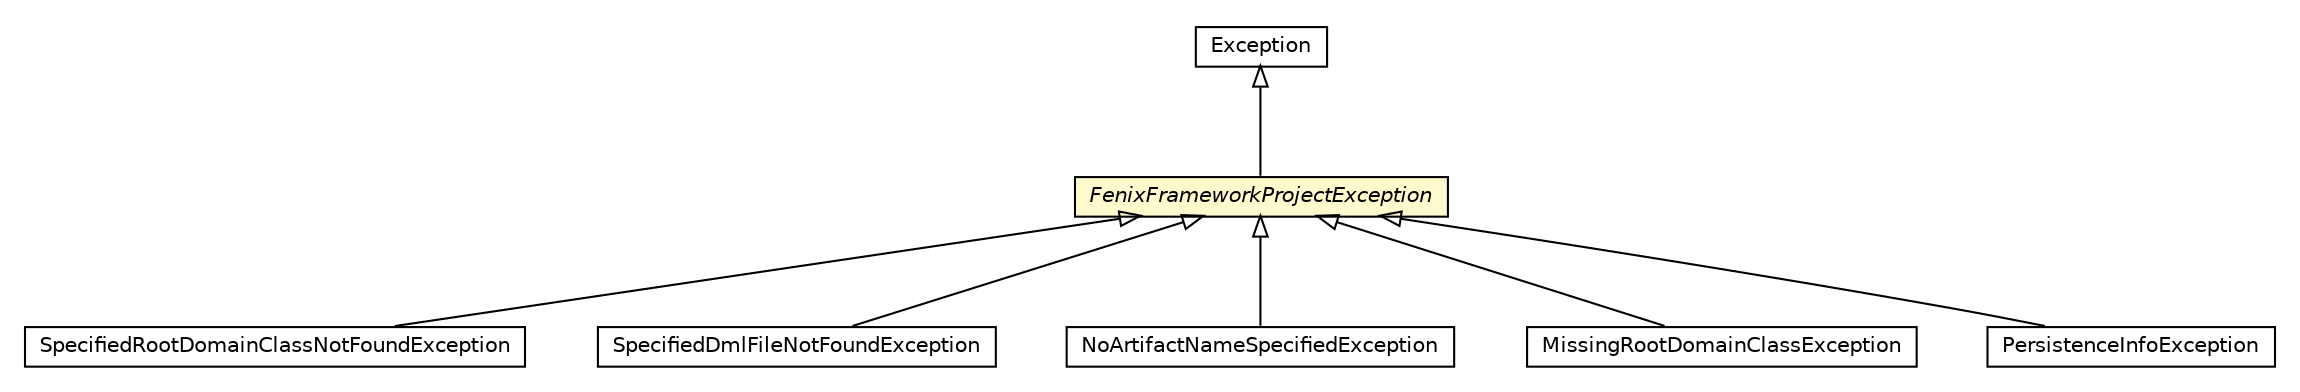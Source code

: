 #!/usr/local/bin/dot
#
# Class diagram 
# Generated by UMLGraph version 5.1 (http://www.umlgraph.org/)
#

digraph G {
	edge [fontname="Helvetica",fontsize=10,labelfontname="Helvetica",labelfontsize=10];
	node [fontname="Helvetica",fontsize=10,shape=plaintext];
	nodesep=0.25;
	ranksep=0.5;
	// pt.ist.fenixframework.project.exception.SpecifiedRootDomainClassNotFoundException
	c23741 [label=<<table title="pt.ist.fenixframework.project.exception.SpecifiedRootDomainClassNotFoundException" border="0" cellborder="1" cellspacing="0" cellpadding="2" port="p" href="./SpecifiedRootDomainClassNotFoundException.html">
		<tr><td><table border="0" cellspacing="0" cellpadding="1">
<tr><td align="center" balign="center"> SpecifiedRootDomainClassNotFoundException </td></tr>
		</table></td></tr>
		</table>>, fontname="Helvetica", fontcolor="black", fontsize=10.0];
	// pt.ist.fenixframework.project.exception.SpecifiedDmlFileNotFoundException
	c23742 [label=<<table title="pt.ist.fenixframework.project.exception.SpecifiedDmlFileNotFoundException" border="0" cellborder="1" cellspacing="0" cellpadding="2" port="p" href="./SpecifiedDmlFileNotFoundException.html">
		<tr><td><table border="0" cellspacing="0" cellpadding="1">
<tr><td align="center" balign="center"> SpecifiedDmlFileNotFoundException </td></tr>
		</table></td></tr>
		</table>>, fontname="Helvetica", fontcolor="black", fontsize=10.0];
	// pt.ist.fenixframework.project.exception.NoArtifactNameSpecifiedException
	c23743 [label=<<table title="pt.ist.fenixframework.project.exception.NoArtifactNameSpecifiedException" border="0" cellborder="1" cellspacing="0" cellpadding="2" port="p" href="./NoArtifactNameSpecifiedException.html">
		<tr><td><table border="0" cellspacing="0" cellpadding="1">
<tr><td align="center" balign="center"> NoArtifactNameSpecifiedException </td></tr>
		</table></td></tr>
		</table>>, fontname="Helvetica", fontcolor="black", fontsize=10.0];
	// pt.ist.fenixframework.project.exception.MissingRootDomainClassException
	c23744 [label=<<table title="pt.ist.fenixframework.project.exception.MissingRootDomainClassException" border="0" cellborder="1" cellspacing="0" cellpadding="2" port="p" href="./MissingRootDomainClassException.html">
		<tr><td><table border="0" cellspacing="0" cellpadding="1">
<tr><td align="center" balign="center"> MissingRootDomainClassException </td></tr>
		</table></td></tr>
		</table>>, fontname="Helvetica", fontcolor="black", fontsize=10.0];
	// pt.ist.fenixframework.project.exception.FenixFrameworkProjectException
	c23745 [label=<<table title="pt.ist.fenixframework.project.exception.FenixFrameworkProjectException" border="0" cellborder="1" cellspacing="0" cellpadding="2" port="p" bgcolor="lemonChiffon" href="./FenixFrameworkProjectException.html">
		<tr><td><table border="0" cellspacing="0" cellpadding="1">
<tr><td align="center" balign="center"><font face="Helvetica-Oblique"> FenixFrameworkProjectException </font></td></tr>
		</table></td></tr>
		</table>>, fontname="Helvetica", fontcolor="black", fontsize=10.0];
	// pt.ist.fenixframework.project.persistence.exception.PersistenceInfoException
	c23750 [label=<<table title="pt.ist.fenixframework.project.persistence.exception.PersistenceInfoException" border="0" cellborder="1" cellspacing="0" cellpadding="2" port="p" href="../persistence/exception/PersistenceInfoException.html">
		<tr><td><table border="0" cellspacing="0" cellpadding="1">
<tr><td align="center" balign="center"> PersistenceInfoException </td></tr>
		</table></td></tr>
		</table>>, fontname="Helvetica", fontcolor="black", fontsize=10.0];
	//pt.ist.fenixframework.project.exception.SpecifiedRootDomainClassNotFoundException extends pt.ist.fenixframework.project.exception.FenixFrameworkProjectException
	c23745:p -> c23741:p [dir=back,arrowtail=empty];
	//pt.ist.fenixframework.project.exception.SpecifiedDmlFileNotFoundException extends pt.ist.fenixframework.project.exception.FenixFrameworkProjectException
	c23745:p -> c23742:p [dir=back,arrowtail=empty];
	//pt.ist.fenixframework.project.exception.NoArtifactNameSpecifiedException extends pt.ist.fenixframework.project.exception.FenixFrameworkProjectException
	c23745:p -> c23743:p [dir=back,arrowtail=empty];
	//pt.ist.fenixframework.project.exception.MissingRootDomainClassException extends pt.ist.fenixframework.project.exception.FenixFrameworkProjectException
	c23745:p -> c23744:p [dir=back,arrowtail=empty];
	//pt.ist.fenixframework.project.exception.FenixFrameworkProjectException extends java.lang.Exception
	c23751:p -> c23745:p [dir=back,arrowtail=empty];
	//pt.ist.fenixframework.project.persistence.exception.PersistenceInfoException extends pt.ist.fenixframework.project.exception.FenixFrameworkProjectException
	c23745:p -> c23750:p [dir=back,arrowtail=empty];
	// java.lang.Exception
	c23751 [label=<<table title="java.lang.Exception" border="0" cellborder="1" cellspacing="0" cellpadding="2" port="p" href="http://java.sun.com/j2se/1.4.2/docs/api/java/lang/Exception.html">
		<tr><td><table border="0" cellspacing="0" cellpadding="1">
<tr><td align="center" balign="center"> Exception </td></tr>
		</table></td></tr>
		</table>>, fontname="Helvetica", fontcolor="black", fontsize=10.0];
}

